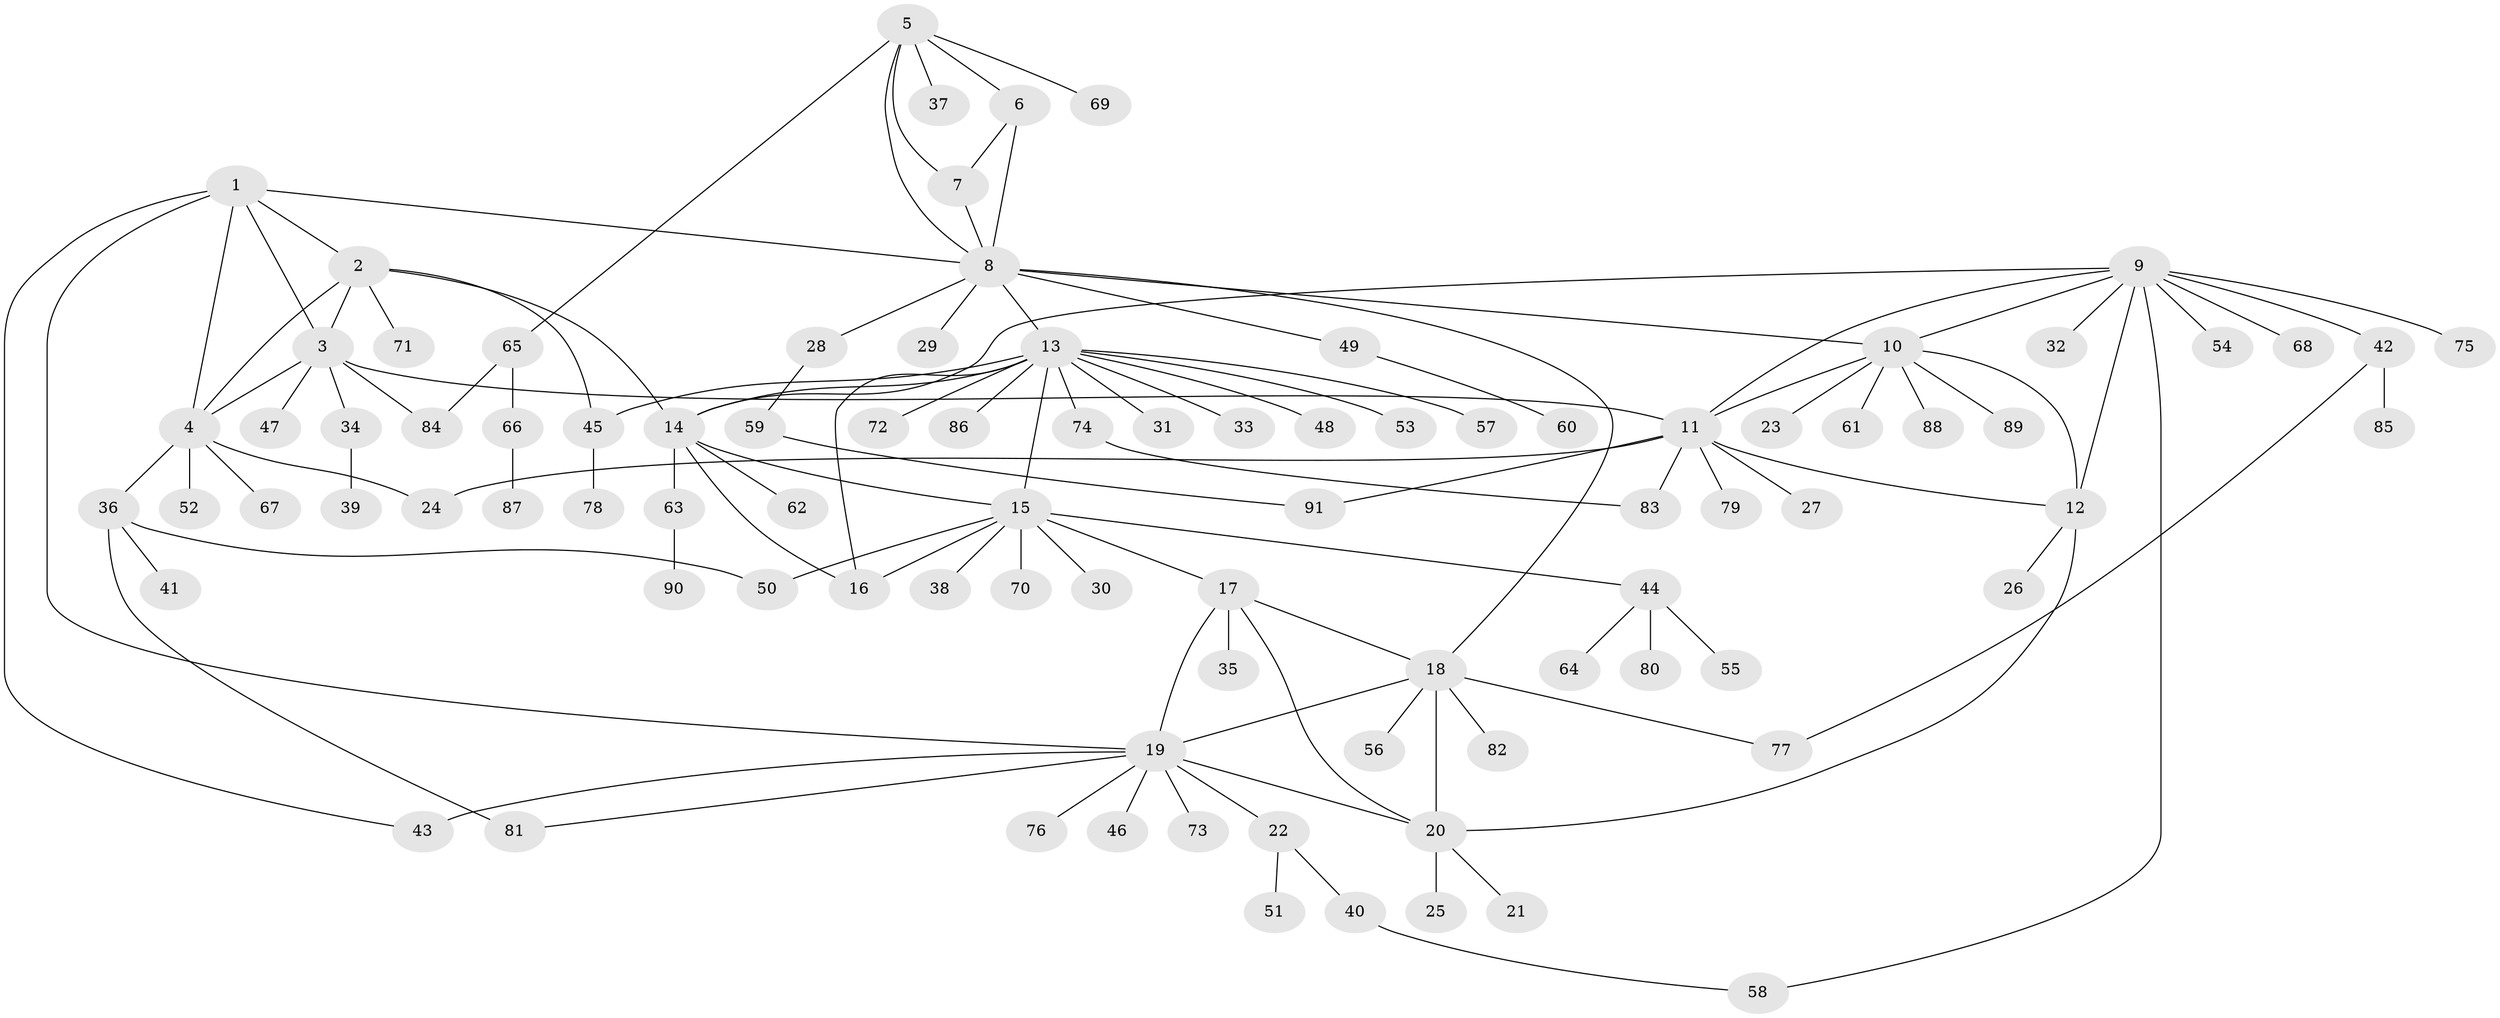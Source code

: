 // Generated by graph-tools (version 1.1) at 2025/54/03/09/25 04:54:38]
// undirected, 91 vertices, 121 edges
graph export_dot {
graph [start="1"]
  node [color=gray90,style=filled];
  1;
  2;
  3;
  4;
  5;
  6;
  7;
  8;
  9;
  10;
  11;
  12;
  13;
  14;
  15;
  16;
  17;
  18;
  19;
  20;
  21;
  22;
  23;
  24;
  25;
  26;
  27;
  28;
  29;
  30;
  31;
  32;
  33;
  34;
  35;
  36;
  37;
  38;
  39;
  40;
  41;
  42;
  43;
  44;
  45;
  46;
  47;
  48;
  49;
  50;
  51;
  52;
  53;
  54;
  55;
  56;
  57;
  58;
  59;
  60;
  61;
  62;
  63;
  64;
  65;
  66;
  67;
  68;
  69;
  70;
  71;
  72;
  73;
  74;
  75;
  76;
  77;
  78;
  79;
  80;
  81;
  82;
  83;
  84;
  85;
  86;
  87;
  88;
  89;
  90;
  91;
  1 -- 2;
  1 -- 3;
  1 -- 4;
  1 -- 8;
  1 -- 19;
  1 -- 43;
  2 -- 3;
  2 -- 4;
  2 -- 14;
  2 -- 45;
  2 -- 71;
  3 -- 4;
  3 -- 11;
  3 -- 34;
  3 -- 47;
  3 -- 84;
  4 -- 24;
  4 -- 36;
  4 -- 52;
  4 -- 67;
  5 -- 6;
  5 -- 7;
  5 -- 8;
  5 -- 37;
  5 -- 65;
  5 -- 69;
  6 -- 7;
  6 -- 8;
  7 -- 8;
  8 -- 10;
  8 -- 13;
  8 -- 18;
  8 -- 28;
  8 -- 29;
  8 -- 49;
  9 -- 10;
  9 -- 11;
  9 -- 12;
  9 -- 14;
  9 -- 32;
  9 -- 42;
  9 -- 54;
  9 -- 58;
  9 -- 68;
  9 -- 75;
  10 -- 11;
  10 -- 12;
  10 -- 23;
  10 -- 61;
  10 -- 88;
  10 -- 89;
  11 -- 12;
  11 -- 24;
  11 -- 27;
  11 -- 79;
  11 -- 83;
  11 -- 91;
  12 -- 20;
  12 -- 26;
  13 -- 14;
  13 -- 15;
  13 -- 16;
  13 -- 31;
  13 -- 33;
  13 -- 45;
  13 -- 48;
  13 -- 53;
  13 -- 57;
  13 -- 72;
  13 -- 74;
  13 -- 86;
  14 -- 15;
  14 -- 16;
  14 -- 62;
  14 -- 63;
  15 -- 16;
  15 -- 17;
  15 -- 30;
  15 -- 38;
  15 -- 44;
  15 -- 50;
  15 -- 70;
  17 -- 18;
  17 -- 19;
  17 -- 20;
  17 -- 35;
  18 -- 19;
  18 -- 20;
  18 -- 56;
  18 -- 77;
  18 -- 82;
  19 -- 20;
  19 -- 22;
  19 -- 43;
  19 -- 46;
  19 -- 73;
  19 -- 76;
  19 -- 81;
  20 -- 21;
  20 -- 25;
  22 -- 40;
  22 -- 51;
  28 -- 59;
  34 -- 39;
  36 -- 41;
  36 -- 50;
  36 -- 81;
  40 -- 58;
  42 -- 77;
  42 -- 85;
  44 -- 55;
  44 -- 64;
  44 -- 80;
  45 -- 78;
  49 -- 60;
  59 -- 91;
  63 -- 90;
  65 -- 66;
  65 -- 84;
  66 -- 87;
  74 -- 83;
}
